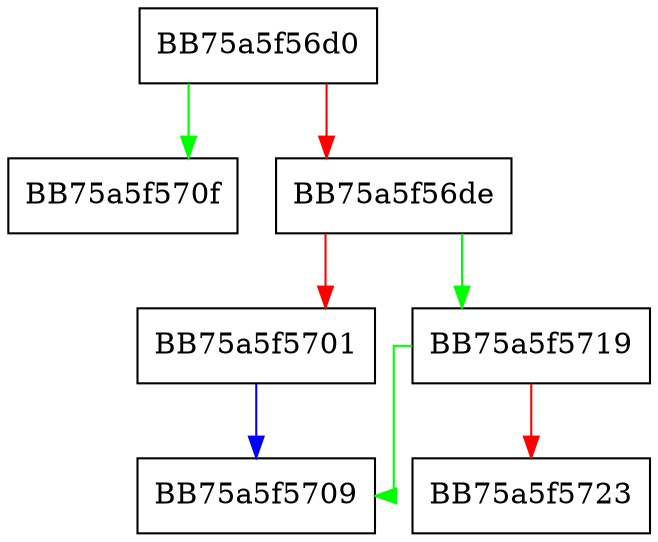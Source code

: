 digraph GetInfo {
  node [shape="box"];
  graph [splines=ortho];
  BB75a5f56d0 -> BB75a5f570f [color="green"];
  BB75a5f56d0 -> BB75a5f56de [color="red"];
  BB75a5f56de -> BB75a5f5719 [color="green"];
  BB75a5f56de -> BB75a5f5701 [color="red"];
  BB75a5f5701 -> BB75a5f5709 [color="blue"];
  BB75a5f5719 -> BB75a5f5709 [color="green"];
  BB75a5f5719 -> BB75a5f5723 [color="red"];
}